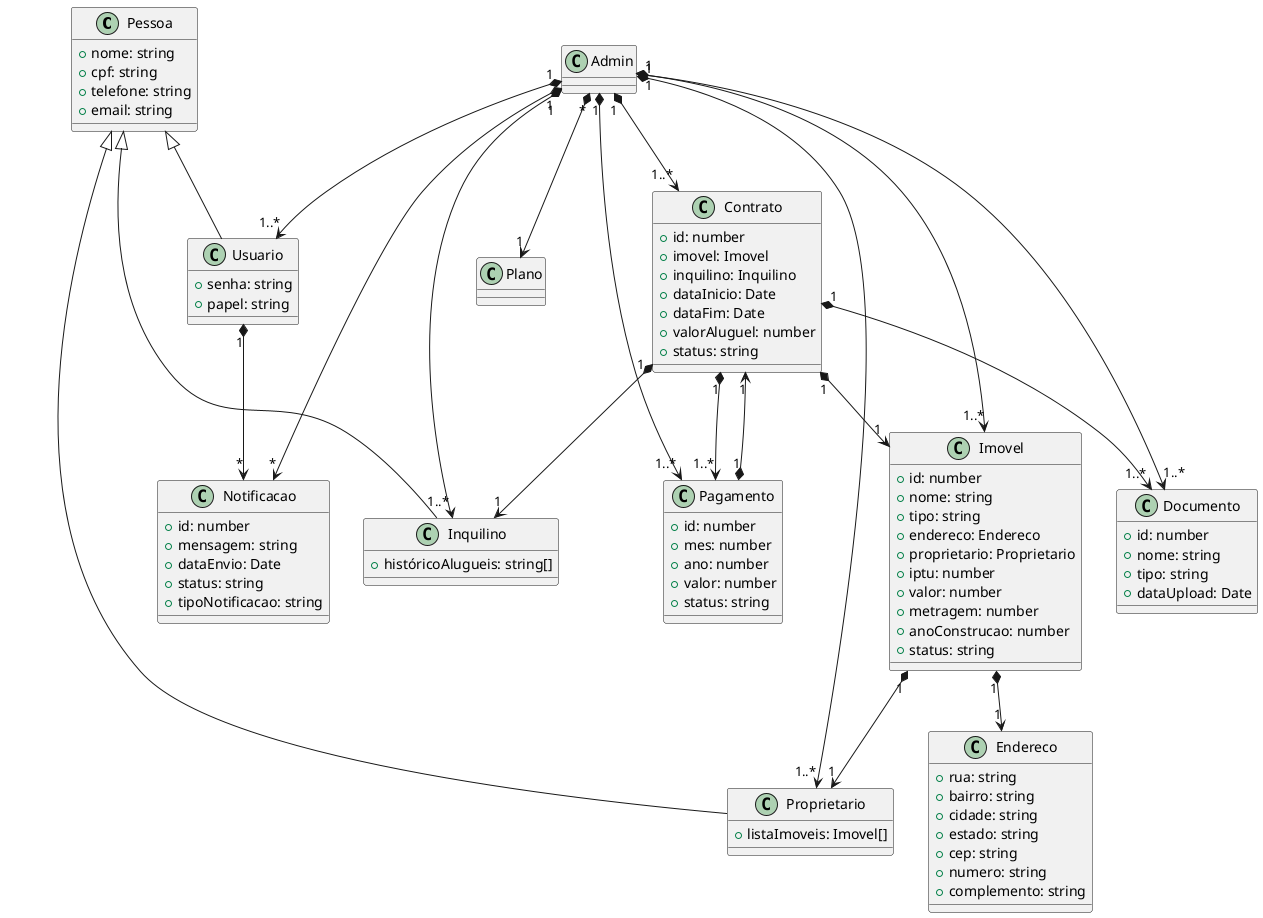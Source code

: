 @startuml

class Pessoa {
    + nome: string
    + cpf: string
    + telefone: string
    + email: string
}

class Usuario {
    + senha: string
    + papel: string
}

class Inquilino {
    + históricoAlugueis: string[]
}

class Proprietario {
    + listaImoveis: Imovel[]
}

class Endereco {
    + rua: string
    + bairro: string
    + cidade: string
    + estado: string
    + cep: string
    + numero: string
    + complemento: string
}

class Imovel {
    + id: number
    + nome: string
    + tipo: string
    + endereco: Endereco
    + proprietario: Proprietario
    + iptu: number
    + valor: number
    + metragem: number
    + anoConstrucao: number
    + status: string
}

class Contrato {
    + id: number
    + imovel: Imovel
    + inquilino: Inquilino
    + dataInicio: Date
    + dataFim: Date
    + valorAluguel: number
    + status: string
}

class Documento {
    + id: number
    + nome: string
    + tipo: string
    + dataUpload: Date
}

class Pagamento {
    + id: number
    + mes: number
    + ano: number
    + valor: number
    + status: string
}

class Admin {
    ' + gerenciarUsuarios(): void
    ' + gerenciarContratos(): void
    ' + gerenciarPagamentos(): void
    ' + gerenciarImoveis(): void
}

class Plano {

}

class Notificacao {
    + id: number
    + mensagem: string
    + dataEnvio: Date
    + status: string
    + tipoNotificacao: string
}


Pessoa <|-- Usuario
Pessoa <|-- Inquilino
Pessoa <|-- Proprietario

Imovel "1" *--> "1" Proprietario
Imovel "1" *--> "1" Endereco

Contrato "1" *--> "1" Imovel
Contrato "1" *--> "1" Inquilino
Contrato "1" *--> "1..*" Documento
Contrato "1" *--> "1..*" Pagamento

Pagamento "1" *--> "1" Contrato

Admin "1" *--> "1..*" Usuario
Admin "1" *--> "1..*" Inquilino
Admin "1" *--> "1..*" Proprietario
Admin "1" *--> "1..*" Imovel
Admin "1" *--> "1..*" Contrato
Admin "1" *--> "1..*" Documento
Admin "1" *--> "1..*" Pagamento
Admin "*" *--> "1" Plano
Admin "1" *--> "*" Notificacao
Usuario "1" *--> "*" Notificacao


@enduml
